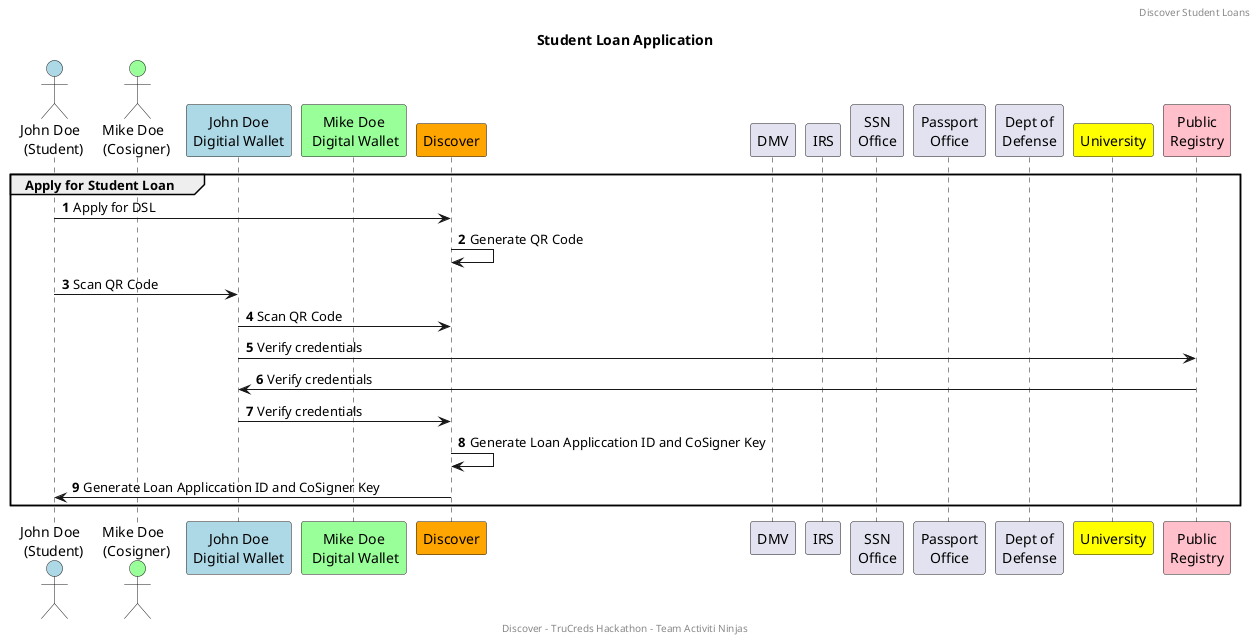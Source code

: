 @startuml

header Discover Student Loans
footer Discover - TruCreds Hackathon - Team Activiti Ninjas

title Student Loan Application

autonumber 1
skinparam noteBorderColor black

actor "John Doe \n (Student)" as STUDENT #lightblue
actor "Mike Doe \n (Cosigner)" as COSIGNER #99FF99
participant "John Doe\nDigitial Wallet" as SWALLET #lightblue
participant "Mike Doe\n Digital Wallet" as CWALLET #99FF99
participant "Discover" as DFS #orange
participant "DMV" as DMV
participant "IRS" as IRS
participant "SSN\nOffice" as SSN
participant "Passport\nOffice" as PASSPORT
participant "Dept of\nDefense" as MILITARY
participant "University" as UNIVERSITY #yellow
participant "Public\nRegistry" as REGISTRY #pink

group Apply for Student Loan
STUDENT->DFS: Apply for DSL
DFS->DFS: Generate QR Code
STUDENT->SWALLET: Scan QR Code
SWALLET->DFS: Scan QR Code
SWALLET->REGISTRY: Verify credentials 
REGISTRY->SWALLET: Verify credentials 
SWALLET->DFS: Verify credentials 
DFS->DFS: Generate Loan Appliccation ID and CoSigner Key
DFS->STUDENT: Generate Loan Appliccation ID and CoSigner Key
end

@enduml
